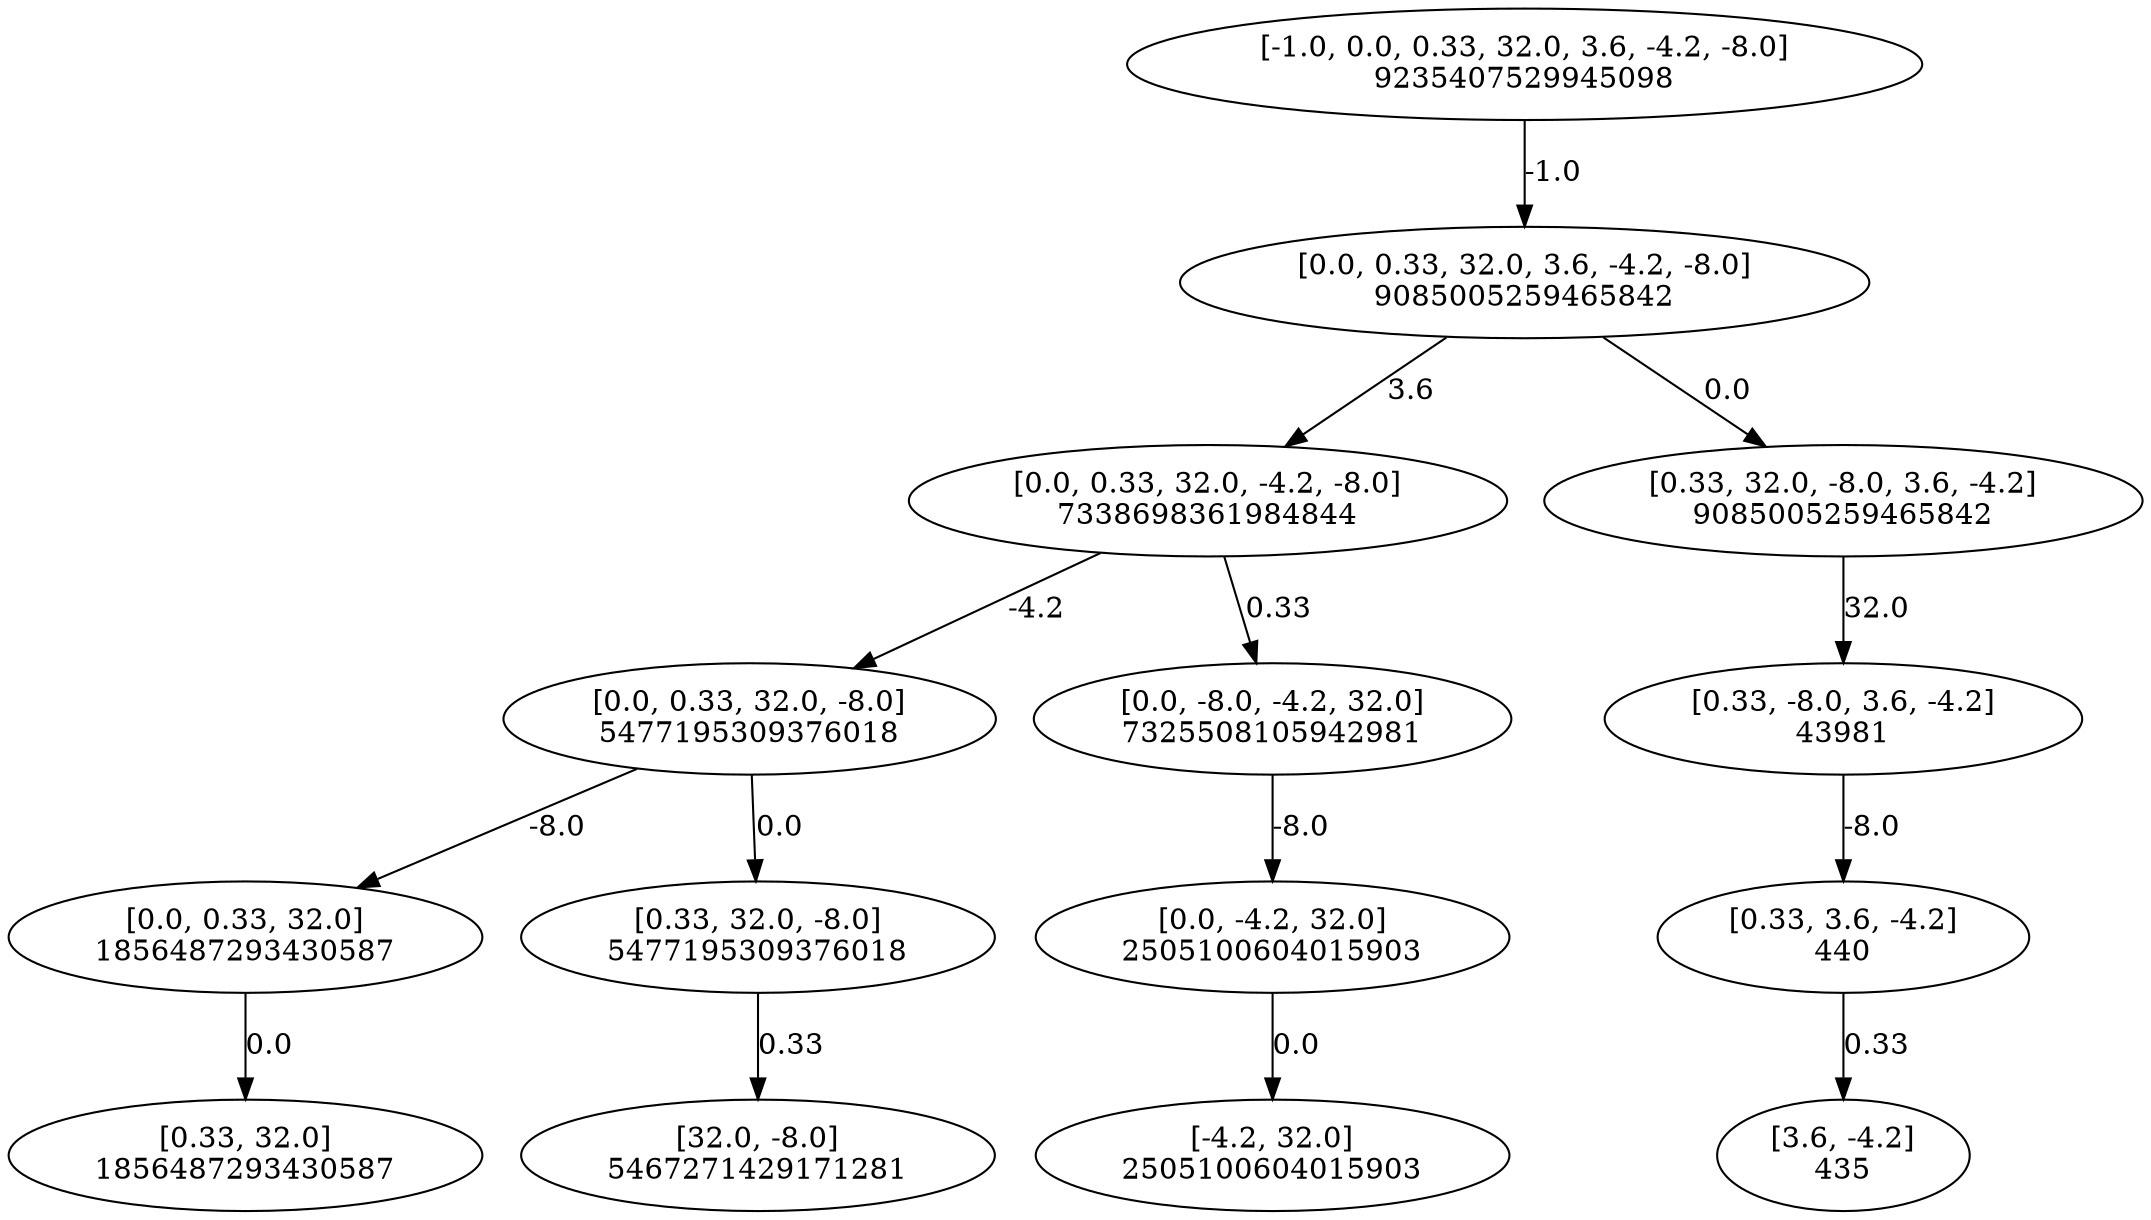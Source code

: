 // Branch And Bound
digraph {
	1 [label="[-1.0, 0.0, 0.33, 32.0, 3.6, -4.2, -8.0]
9235407529945098"]
	2 [label="[0.0, 0.33, 32.0, 3.6, -4.2, -8.0]
9085005259465842"]
	1 -> 2 [label=-1.0]
	3 [label="[0.0, 0.33, 32.0, -4.2, -8.0]
7338698361984844"]
	2 -> 3 [label=3.6]
	4 [label="[0.0, 0.33, 32.0, -8.0]
5477195309376018"]
	3 -> 4 [label=-4.2]
	5 [label="[0.0, 0.33, 32.0]
1856487293430587"]
	4 -> 5 [label=-8.0]
	6 [label="[0.33, 32.0]
1856487293430587"]
	5 -> 6 [label=0.0]
	7 [label="[0.33, 32.0, -8.0]
5477195309376018"]
	4 -> 7 [label=0.0]
	8 [label="[32.0, -8.0]
5467271429171281"]
	7 -> 8 [label=0.33]
	9 [label="[0.0, -8.0, -4.2, 32.0]
7325508105942981"]
	3 -> 9 [label=0.33]
	10 [label="[0.0, -4.2, 32.0]
2505100604015903"]
	9 -> 10 [label=-8.0]
	11 [label="[-4.2, 32.0]
2505100604015903"]
	10 -> 11 [label=0.0]
	12 [label="[0.33, 32.0, -8.0, 3.6, -4.2]
9085005259465842"]
	2 -> 12 [label=0.0]
	13 [label="[0.33, -8.0, 3.6, -4.2]
43981"]
	12 -> 13 [label=32.0]
	14 [label="[0.33, 3.6, -4.2]
440"]
	13 -> 14 [label=-8.0]
	15 [label="[3.6, -4.2]
435"]
	14 -> 15 [label=0.33]
}
